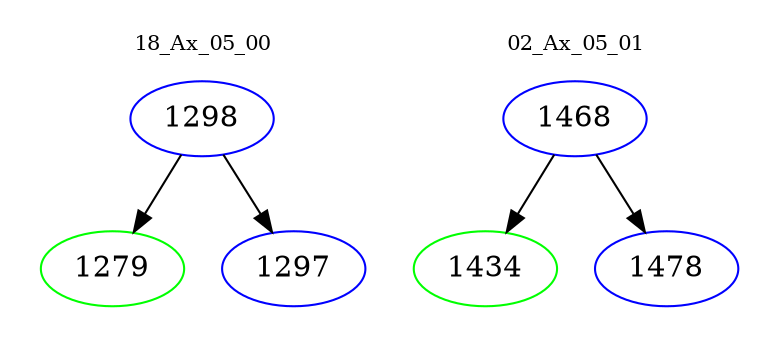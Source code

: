 digraph{
subgraph cluster_0 {
color = white
label = "18_Ax_05_00";
fontsize=10;
T0_1298 [label="1298", color="blue"]
T0_1298 -> T0_1279 [color="black"]
T0_1279 [label="1279", color="green"]
T0_1298 -> T0_1297 [color="black"]
T0_1297 [label="1297", color="blue"]
}
subgraph cluster_1 {
color = white
label = "02_Ax_05_01";
fontsize=10;
T1_1468 [label="1468", color="blue"]
T1_1468 -> T1_1434 [color="black"]
T1_1434 [label="1434", color="green"]
T1_1468 -> T1_1478 [color="black"]
T1_1478 [label="1478", color="blue"]
}
}
